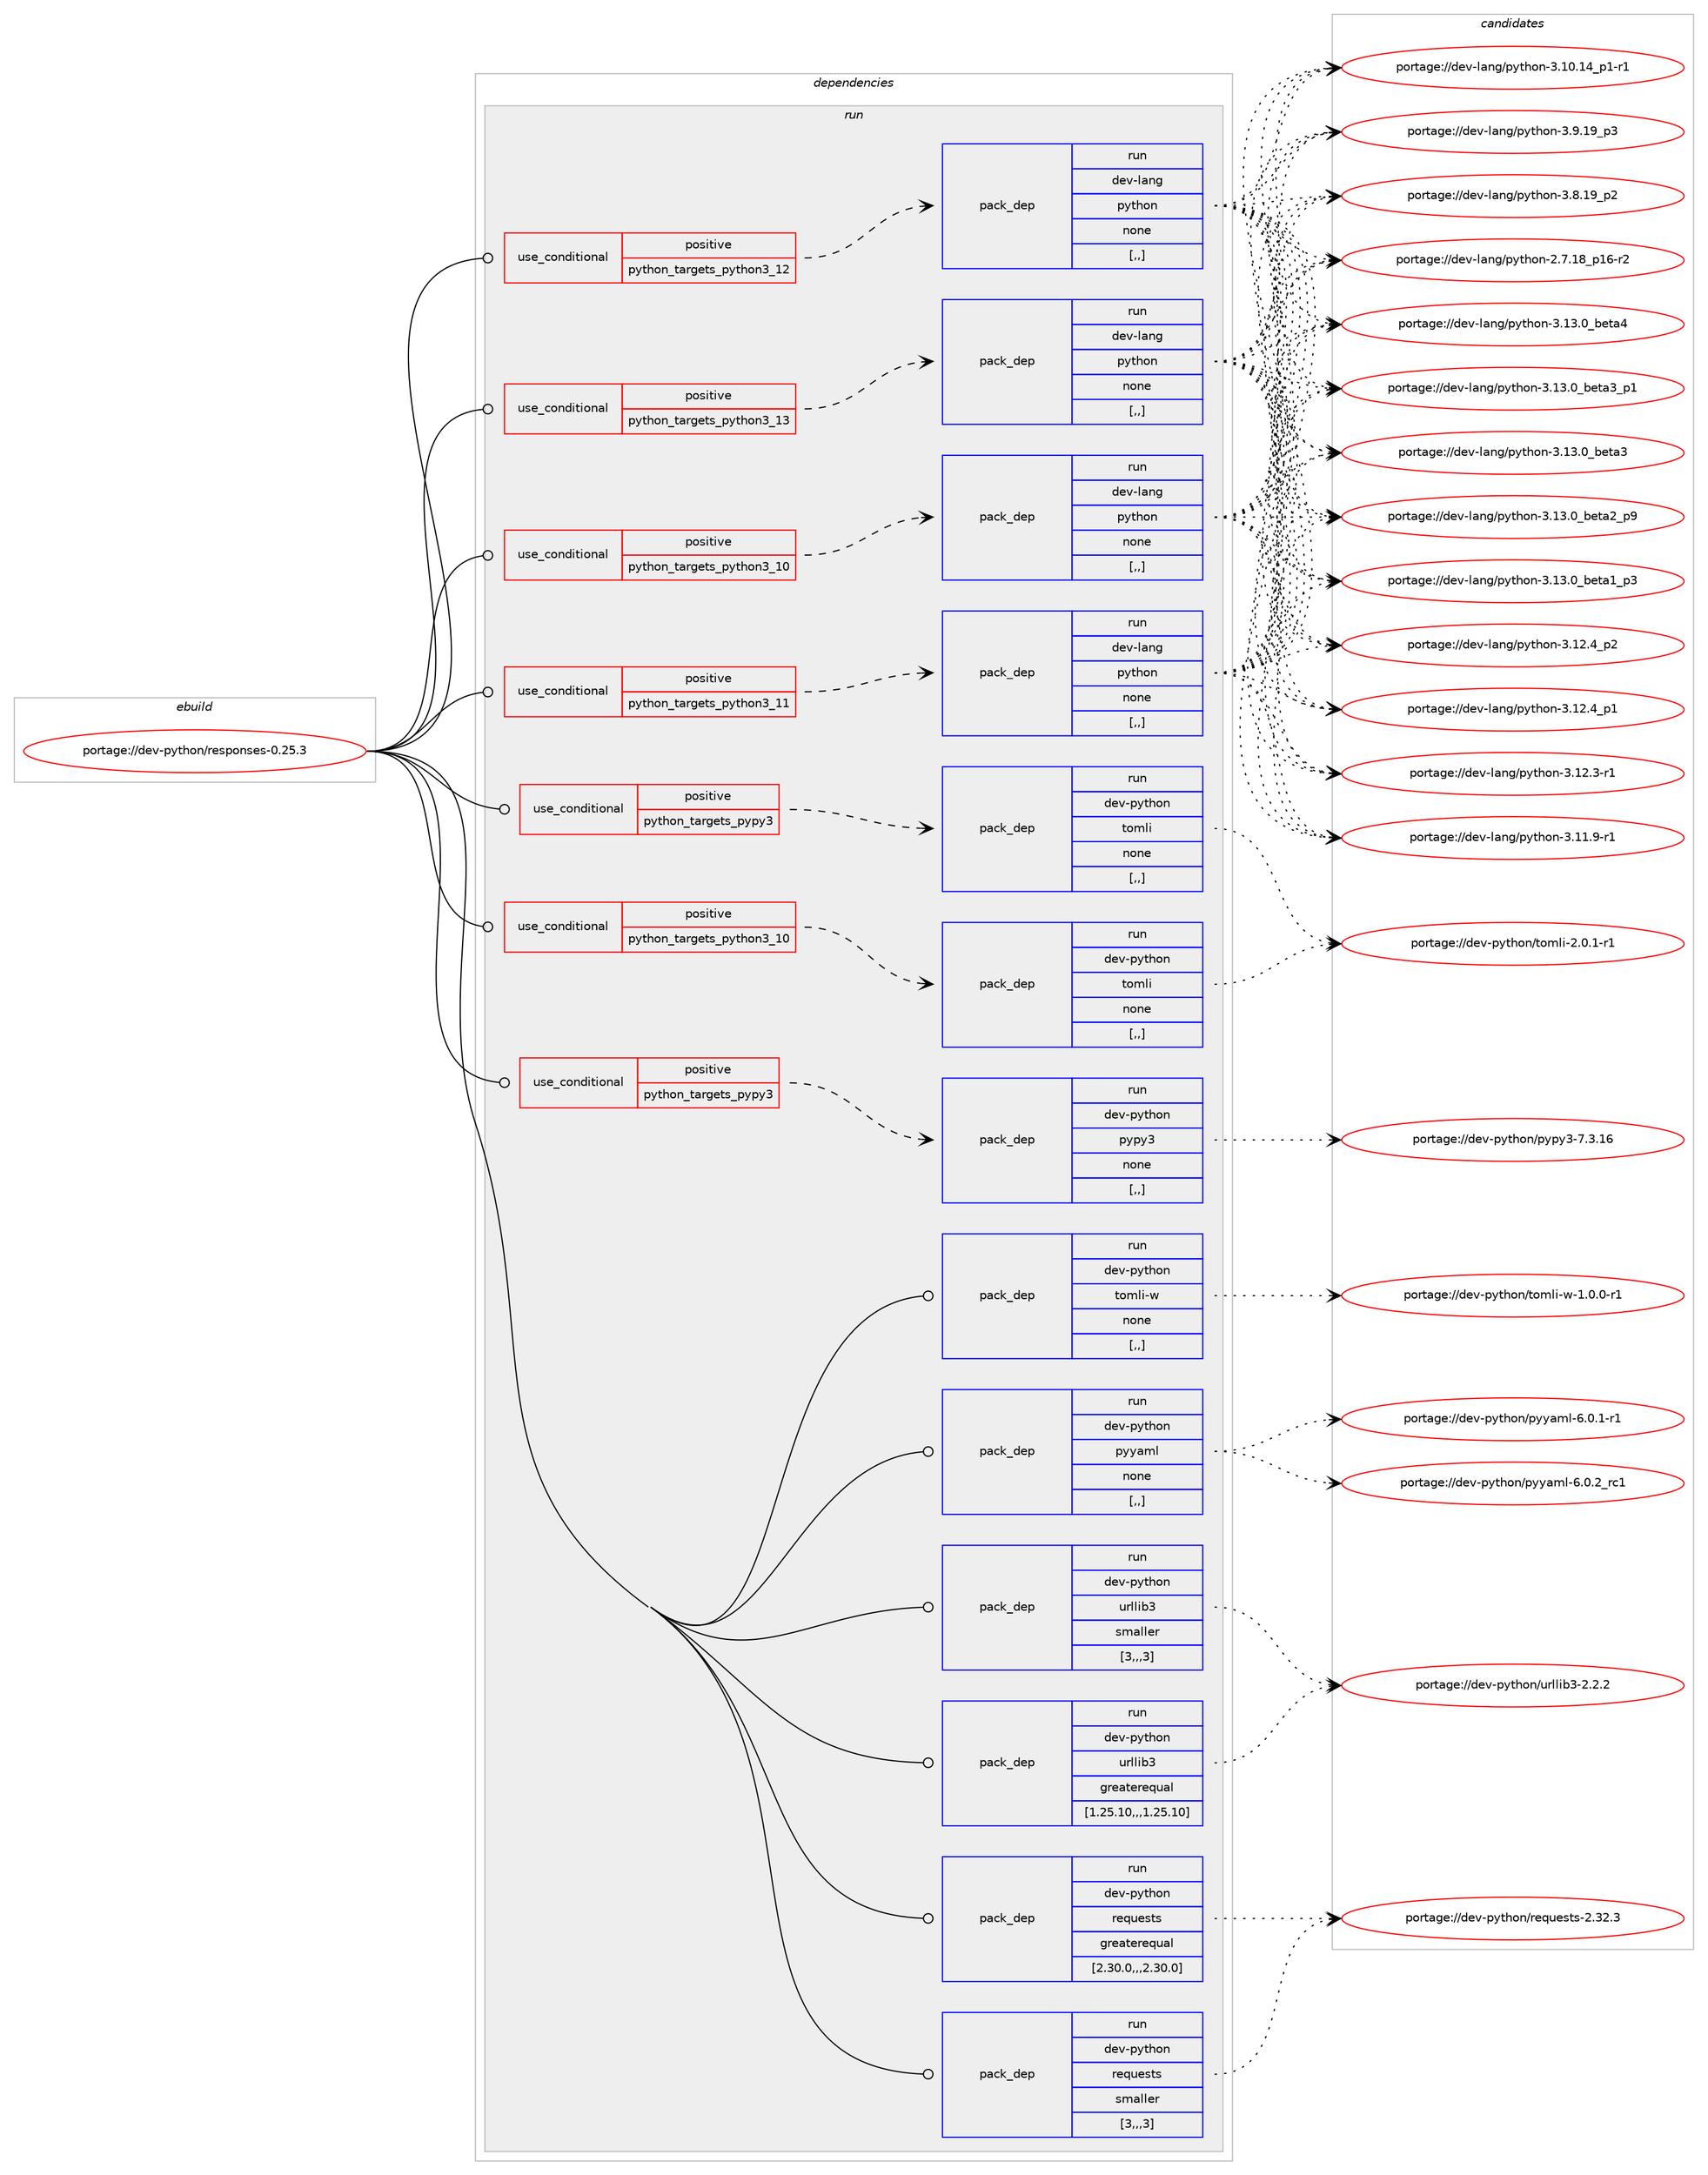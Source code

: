 digraph prolog {

# *************
# Graph options
# *************

newrank=true;
concentrate=true;
compound=true;
graph [rankdir=LR,fontname=Helvetica,fontsize=10,ranksep=1.5];#, ranksep=2.5, nodesep=0.2];
edge  [arrowhead=vee];
node  [fontname=Helvetica,fontsize=10];

# **********
# The ebuild
# **********

subgraph cluster_leftcol {
color=gray;
label=<<i>ebuild</i>>;
id [label="portage://dev-python/responses-0.25.3", color=red, width=4, href="../dev-python/responses-0.25.3.svg"];
}

# ****************
# The dependencies
# ****************

subgraph cluster_midcol {
color=gray;
label=<<i>dependencies</i>>;
subgraph cluster_compile {
fillcolor="#eeeeee";
style=filled;
label=<<i>compile</i>>;
}
subgraph cluster_compileandrun {
fillcolor="#eeeeee";
style=filled;
label=<<i>compile and run</i>>;
}
subgraph cluster_run {
fillcolor="#eeeeee";
style=filled;
label=<<i>run</i>>;
subgraph cond39106 {
dependency162252 [label=<<TABLE BORDER="0" CELLBORDER="1" CELLSPACING="0" CELLPADDING="4"><TR><TD ROWSPAN="3" CELLPADDING="10">use_conditional</TD></TR><TR><TD>positive</TD></TR><TR><TD>python_targets_pypy3</TD></TR></TABLE>>, shape=none, color=red];
subgraph pack121874 {
dependency162253 [label=<<TABLE BORDER="0" CELLBORDER="1" CELLSPACING="0" CELLPADDING="4" WIDTH="220"><TR><TD ROWSPAN="6" CELLPADDING="30">pack_dep</TD></TR><TR><TD WIDTH="110">run</TD></TR><TR><TD>dev-python</TD></TR><TR><TD>pypy3</TD></TR><TR><TD>none</TD></TR><TR><TD>[,,]</TD></TR></TABLE>>, shape=none, color=blue];
}
dependency162252:e -> dependency162253:w [weight=20,style="dashed",arrowhead="vee"];
}
id:e -> dependency162252:w [weight=20,style="solid",arrowhead="odot"];
subgraph cond39107 {
dependency162254 [label=<<TABLE BORDER="0" CELLBORDER="1" CELLSPACING="0" CELLPADDING="4"><TR><TD ROWSPAN="3" CELLPADDING="10">use_conditional</TD></TR><TR><TD>positive</TD></TR><TR><TD>python_targets_pypy3</TD></TR></TABLE>>, shape=none, color=red];
subgraph pack121875 {
dependency162255 [label=<<TABLE BORDER="0" CELLBORDER="1" CELLSPACING="0" CELLPADDING="4" WIDTH="220"><TR><TD ROWSPAN="6" CELLPADDING="30">pack_dep</TD></TR><TR><TD WIDTH="110">run</TD></TR><TR><TD>dev-python</TD></TR><TR><TD>tomli</TD></TR><TR><TD>none</TD></TR><TR><TD>[,,]</TD></TR></TABLE>>, shape=none, color=blue];
}
dependency162254:e -> dependency162255:w [weight=20,style="dashed",arrowhead="vee"];
}
id:e -> dependency162254:w [weight=20,style="solid",arrowhead="odot"];
subgraph cond39108 {
dependency162256 [label=<<TABLE BORDER="0" CELLBORDER="1" CELLSPACING="0" CELLPADDING="4"><TR><TD ROWSPAN="3" CELLPADDING="10">use_conditional</TD></TR><TR><TD>positive</TD></TR><TR><TD>python_targets_python3_10</TD></TR></TABLE>>, shape=none, color=red];
subgraph pack121876 {
dependency162257 [label=<<TABLE BORDER="0" CELLBORDER="1" CELLSPACING="0" CELLPADDING="4" WIDTH="220"><TR><TD ROWSPAN="6" CELLPADDING="30">pack_dep</TD></TR><TR><TD WIDTH="110">run</TD></TR><TR><TD>dev-lang</TD></TR><TR><TD>python</TD></TR><TR><TD>none</TD></TR><TR><TD>[,,]</TD></TR></TABLE>>, shape=none, color=blue];
}
dependency162256:e -> dependency162257:w [weight=20,style="dashed",arrowhead="vee"];
}
id:e -> dependency162256:w [weight=20,style="solid",arrowhead="odot"];
subgraph cond39109 {
dependency162258 [label=<<TABLE BORDER="0" CELLBORDER="1" CELLSPACING="0" CELLPADDING="4"><TR><TD ROWSPAN="3" CELLPADDING="10">use_conditional</TD></TR><TR><TD>positive</TD></TR><TR><TD>python_targets_python3_10</TD></TR></TABLE>>, shape=none, color=red];
subgraph pack121877 {
dependency162259 [label=<<TABLE BORDER="0" CELLBORDER="1" CELLSPACING="0" CELLPADDING="4" WIDTH="220"><TR><TD ROWSPAN="6" CELLPADDING="30">pack_dep</TD></TR><TR><TD WIDTH="110">run</TD></TR><TR><TD>dev-python</TD></TR><TR><TD>tomli</TD></TR><TR><TD>none</TD></TR><TR><TD>[,,]</TD></TR></TABLE>>, shape=none, color=blue];
}
dependency162258:e -> dependency162259:w [weight=20,style="dashed",arrowhead="vee"];
}
id:e -> dependency162258:w [weight=20,style="solid",arrowhead="odot"];
subgraph cond39110 {
dependency162260 [label=<<TABLE BORDER="0" CELLBORDER="1" CELLSPACING="0" CELLPADDING="4"><TR><TD ROWSPAN="3" CELLPADDING="10">use_conditional</TD></TR><TR><TD>positive</TD></TR><TR><TD>python_targets_python3_11</TD></TR></TABLE>>, shape=none, color=red];
subgraph pack121878 {
dependency162261 [label=<<TABLE BORDER="0" CELLBORDER="1" CELLSPACING="0" CELLPADDING="4" WIDTH="220"><TR><TD ROWSPAN="6" CELLPADDING="30">pack_dep</TD></TR><TR><TD WIDTH="110">run</TD></TR><TR><TD>dev-lang</TD></TR><TR><TD>python</TD></TR><TR><TD>none</TD></TR><TR><TD>[,,]</TD></TR></TABLE>>, shape=none, color=blue];
}
dependency162260:e -> dependency162261:w [weight=20,style="dashed",arrowhead="vee"];
}
id:e -> dependency162260:w [weight=20,style="solid",arrowhead="odot"];
subgraph cond39111 {
dependency162262 [label=<<TABLE BORDER="0" CELLBORDER="1" CELLSPACING="0" CELLPADDING="4"><TR><TD ROWSPAN="3" CELLPADDING="10">use_conditional</TD></TR><TR><TD>positive</TD></TR><TR><TD>python_targets_python3_12</TD></TR></TABLE>>, shape=none, color=red];
subgraph pack121879 {
dependency162263 [label=<<TABLE BORDER="0" CELLBORDER="1" CELLSPACING="0" CELLPADDING="4" WIDTH="220"><TR><TD ROWSPAN="6" CELLPADDING="30">pack_dep</TD></TR><TR><TD WIDTH="110">run</TD></TR><TR><TD>dev-lang</TD></TR><TR><TD>python</TD></TR><TR><TD>none</TD></TR><TR><TD>[,,]</TD></TR></TABLE>>, shape=none, color=blue];
}
dependency162262:e -> dependency162263:w [weight=20,style="dashed",arrowhead="vee"];
}
id:e -> dependency162262:w [weight=20,style="solid",arrowhead="odot"];
subgraph cond39112 {
dependency162264 [label=<<TABLE BORDER="0" CELLBORDER="1" CELLSPACING="0" CELLPADDING="4"><TR><TD ROWSPAN="3" CELLPADDING="10">use_conditional</TD></TR><TR><TD>positive</TD></TR><TR><TD>python_targets_python3_13</TD></TR></TABLE>>, shape=none, color=red];
subgraph pack121880 {
dependency162265 [label=<<TABLE BORDER="0" CELLBORDER="1" CELLSPACING="0" CELLPADDING="4" WIDTH="220"><TR><TD ROWSPAN="6" CELLPADDING="30">pack_dep</TD></TR><TR><TD WIDTH="110">run</TD></TR><TR><TD>dev-lang</TD></TR><TR><TD>python</TD></TR><TR><TD>none</TD></TR><TR><TD>[,,]</TD></TR></TABLE>>, shape=none, color=blue];
}
dependency162264:e -> dependency162265:w [weight=20,style="dashed",arrowhead="vee"];
}
id:e -> dependency162264:w [weight=20,style="solid",arrowhead="odot"];
subgraph pack121881 {
dependency162266 [label=<<TABLE BORDER="0" CELLBORDER="1" CELLSPACING="0" CELLPADDING="4" WIDTH="220"><TR><TD ROWSPAN="6" CELLPADDING="30">pack_dep</TD></TR><TR><TD WIDTH="110">run</TD></TR><TR><TD>dev-python</TD></TR><TR><TD>pyyaml</TD></TR><TR><TD>none</TD></TR><TR><TD>[,,]</TD></TR></TABLE>>, shape=none, color=blue];
}
id:e -> dependency162266:w [weight=20,style="solid",arrowhead="odot"];
subgraph pack121882 {
dependency162267 [label=<<TABLE BORDER="0" CELLBORDER="1" CELLSPACING="0" CELLPADDING="4" WIDTH="220"><TR><TD ROWSPAN="6" CELLPADDING="30">pack_dep</TD></TR><TR><TD WIDTH="110">run</TD></TR><TR><TD>dev-python</TD></TR><TR><TD>requests</TD></TR><TR><TD>greaterequal</TD></TR><TR><TD>[2.30.0,,,2.30.0]</TD></TR></TABLE>>, shape=none, color=blue];
}
id:e -> dependency162267:w [weight=20,style="solid",arrowhead="odot"];
subgraph pack121883 {
dependency162268 [label=<<TABLE BORDER="0" CELLBORDER="1" CELLSPACING="0" CELLPADDING="4" WIDTH="220"><TR><TD ROWSPAN="6" CELLPADDING="30">pack_dep</TD></TR><TR><TD WIDTH="110">run</TD></TR><TR><TD>dev-python</TD></TR><TR><TD>requests</TD></TR><TR><TD>smaller</TD></TR><TR><TD>[3,,,3]</TD></TR></TABLE>>, shape=none, color=blue];
}
id:e -> dependency162268:w [weight=20,style="solid",arrowhead="odot"];
subgraph pack121884 {
dependency162269 [label=<<TABLE BORDER="0" CELLBORDER="1" CELLSPACING="0" CELLPADDING="4" WIDTH="220"><TR><TD ROWSPAN="6" CELLPADDING="30">pack_dep</TD></TR><TR><TD WIDTH="110">run</TD></TR><TR><TD>dev-python</TD></TR><TR><TD>tomli-w</TD></TR><TR><TD>none</TD></TR><TR><TD>[,,]</TD></TR></TABLE>>, shape=none, color=blue];
}
id:e -> dependency162269:w [weight=20,style="solid",arrowhead="odot"];
subgraph pack121885 {
dependency162270 [label=<<TABLE BORDER="0" CELLBORDER="1" CELLSPACING="0" CELLPADDING="4" WIDTH="220"><TR><TD ROWSPAN="6" CELLPADDING="30">pack_dep</TD></TR><TR><TD WIDTH="110">run</TD></TR><TR><TD>dev-python</TD></TR><TR><TD>urllib3</TD></TR><TR><TD>greaterequal</TD></TR><TR><TD>[1.25.10,,,1.25.10]</TD></TR></TABLE>>, shape=none, color=blue];
}
id:e -> dependency162270:w [weight=20,style="solid",arrowhead="odot"];
subgraph pack121886 {
dependency162271 [label=<<TABLE BORDER="0" CELLBORDER="1" CELLSPACING="0" CELLPADDING="4" WIDTH="220"><TR><TD ROWSPAN="6" CELLPADDING="30">pack_dep</TD></TR><TR><TD WIDTH="110">run</TD></TR><TR><TD>dev-python</TD></TR><TR><TD>urllib3</TD></TR><TR><TD>smaller</TD></TR><TR><TD>[3,,,3]</TD></TR></TABLE>>, shape=none, color=blue];
}
id:e -> dependency162271:w [weight=20,style="solid",arrowhead="odot"];
}
}

# **************
# The candidates
# **************

subgraph cluster_choices {
rank=same;
color=gray;
label=<<i>candidates</i>>;

subgraph choice121874 {
color=black;
nodesep=1;
choice10010111845112121116104111110471121211121215145554651464954 [label="portage://dev-python/pypy3-7.3.16", color=red, width=4,href="../dev-python/pypy3-7.3.16.svg"];
dependency162253:e -> choice10010111845112121116104111110471121211121215145554651464954:w [style=dotted,weight="100"];
}
subgraph choice121875 {
color=black;
nodesep=1;
choice10010111845112121116104111110471161111091081054550464846494511449 [label="portage://dev-python/tomli-2.0.1-r1", color=red, width=4,href="../dev-python/tomli-2.0.1-r1.svg"];
dependency162255:e -> choice10010111845112121116104111110471161111091081054550464846494511449:w [style=dotted,weight="100"];
}
subgraph choice121876 {
color=black;
nodesep=1;
choice1001011184510897110103471121211161041111104551464951464895981011169752 [label="portage://dev-lang/python-3.13.0_beta4", color=red, width=4,href="../dev-lang/python-3.13.0_beta4.svg"];
choice10010111845108971101034711212111610411111045514649514648959810111697519511249 [label="portage://dev-lang/python-3.13.0_beta3_p1", color=red, width=4,href="../dev-lang/python-3.13.0_beta3_p1.svg"];
choice1001011184510897110103471121211161041111104551464951464895981011169751 [label="portage://dev-lang/python-3.13.0_beta3", color=red, width=4,href="../dev-lang/python-3.13.0_beta3.svg"];
choice10010111845108971101034711212111610411111045514649514648959810111697509511257 [label="portage://dev-lang/python-3.13.0_beta2_p9", color=red, width=4,href="../dev-lang/python-3.13.0_beta2_p9.svg"];
choice10010111845108971101034711212111610411111045514649514648959810111697499511251 [label="portage://dev-lang/python-3.13.0_beta1_p3", color=red, width=4,href="../dev-lang/python-3.13.0_beta1_p3.svg"];
choice100101118451089711010347112121116104111110455146495046529511250 [label="portage://dev-lang/python-3.12.4_p2", color=red, width=4,href="../dev-lang/python-3.12.4_p2.svg"];
choice100101118451089711010347112121116104111110455146495046529511249 [label="portage://dev-lang/python-3.12.4_p1", color=red, width=4,href="../dev-lang/python-3.12.4_p1.svg"];
choice100101118451089711010347112121116104111110455146495046514511449 [label="portage://dev-lang/python-3.12.3-r1", color=red, width=4,href="../dev-lang/python-3.12.3-r1.svg"];
choice100101118451089711010347112121116104111110455146494946574511449 [label="portage://dev-lang/python-3.11.9-r1", color=red, width=4,href="../dev-lang/python-3.11.9-r1.svg"];
choice100101118451089711010347112121116104111110455146494846495295112494511449 [label="portage://dev-lang/python-3.10.14_p1-r1", color=red, width=4,href="../dev-lang/python-3.10.14_p1-r1.svg"];
choice100101118451089711010347112121116104111110455146574649579511251 [label="portage://dev-lang/python-3.9.19_p3", color=red, width=4,href="../dev-lang/python-3.9.19_p3.svg"];
choice100101118451089711010347112121116104111110455146564649579511250 [label="portage://dev-lang/python-3.8.19_p2", color=red, width=4,href="../dev-lang/python-3.8.19_p2.svg"];
choice100101118451089711010347112121116104111110455046554649569511249544511450 [label="portage://dev-lang/python-2.7.18_p16-r2", color=red, width=4,href="../dev-lang/python-2.7.18_p16-r2.svg"];
dependency162257:e -> choice1001011184510897110103471121211161041111104551464951464895981011169752:w [style=dotted,weight="100"];
dependency162257:e -> choice10010111845108971101034711212111610411111045514649514648959810111697519511249:w [style=dotted,weight="100"];
dependency162257:e -> choice1001011184510897110103471121211161041111104551464951464895981011169751:w [style=dotted,weight="100"];
dependency162257:e -> choice10010111845108971101034711212111610411111045514649514648959810111697509511257:w [style=dotted,weight="100"];
dependency162257:e -> choice10010111845108971101034711212111610411111045514649514648959810111697499511251:w [style=dotted,weight="100"];
dependency162257:e -> choice100101118451089711010347112121116104111110455146495046529511250:w [style=dotted,weight="100"];
dependency162257:e -> choice100101118451089711010347112121116104111110455146495046529511249:w [style=dotted,weight="100"];
dependency162257:e -> choice100101118451089711010347112121116104111110455146495046514511449:w [style=dotted,weight="100"];
dependency162257:e -> choice100101118451089711010347112121116104111110455146494946574511449:w [style=dotted,weight="100"];
dependency162257:e -> choice100101118451089711010347112121116104111110455146494846495295112494511449:w [style=dotted,weight="100"];
dependency162257:e -> choice100101118451089711010347112121116104111110455146574649579511251:w [style=dotted,weight="100"];
dependency162257:e -> choice100101118451089711010347112121116104111110455146564649579511250:w [style=dotted,weight="100"];
dependency162257:e -> choice100101118451089711010347112121116104111110455046554649569511249544511450:w [style=dotted,weight="100"];
}
subgraph choice121877 {
color=black;
nodesep=1;
choice10010111845112121116104111110471161111091081054550464846494511449 [label="portage://dev-python/tomli-2.0.1-r1", color=red, width=4,href="../dev-python/tomli-2.0.1-r1.svg"];
dependency162259:e -> choice10010111845112121116104111110471161111091081054550464846494511449:w [style=dotted,weight="100"];
}
subgraph choice121878 {
color=black;
nodesep=1;
choice1001011184510897110103471121211161041111104551464951464895981011169752 [label="portage://dev-lang/python-3.13.0_beta4", color=red, width=4,href="../dev-lang/python-3.13.0_beta4.svg"];
choice10010111845108971101034711212111610411111045514649514648959810111697519511249 [label="portage://dev-lang/python-3.13.0_beta3_p1", color=red, width=4,href="../dev-lang/python-3.13.0_beta3_p1.svg"];
choice1001011184510897110103471121211161041111104551464951464895981011169751 [label="portage://dev-lang/python-3.13.0_beta3", color=red, width=4,href="../dev-lang/python-3.13.0_beta3.svg"];
choice10010111845108971101034711212111610411111045514649514648959810111697509511257 [label="portage://dev-lang/python-3.13.0_beta2_p9", color=red, width=4,href="../dev-lang/python-3.13.0_beta2_p9.svg"];
choice10010111845108971101034711212111610411111045514649514648959810111697499511251 [label="portage://dev-lang/python-3.13.0_beta1_p3", color=red, width=4,href="../dev-lang/python-3.13.0_beta1_p3.svg"];
choice100101118451089711010347112121116104111110455146495046529511250 [label="portage://dev-lang/python-3.12.4_p2", color=red, width=4,href="../dev-lang/python-3.12.4_p2.svg"];
choice100101118451089711010347112121116104111110455146495046529511249 [label="portage://dev-lang/python-3.12.4_p1", color=red, width=4,href="../dev-lang/python-3.12.4_p1.svg"];
choice100101118451089711010347112121116104111110455146495046514511449 [label="portage://dev-lang/python-3.12.3-r1", color=red, width=4,href="../dev-lang/python-3.12.3-r1.svg"];
choice100101118451089711010347112121116104111110455146494946574511449 [label="portage://dev-lang/python-3.11.9-r1", color=red, width=4,href="../dev-lang/python-3.11.9-r1.svg"];
choice100101118451089711010347112121116104111110455146494846495295112494511449 [label="portage://dev-lang/python-3.10.14_p1-r1", color=red, width=4,href="../dev-lang/python-3.10.14_p1-r1.svg"];
choice100101118451089711010347112121116104111110455146574649579511251 [label="portage://dev-lang/python-3.9.19_p3", color=red, width=4,href="../dev-lang/python-3.9.19_p3.svg"];
choice100101118451089711010347112121116104111110455146564649579511250 [label="portage://dev-lang/python-3.8.19_p2", color=red, width=4,href="../dev-lang/python-3.8.19_p2.svg"];
choice100101118451089711010347112121116104111110455046554649569511249544511450 [label="portage://dev-lang/python-2.7.18_p16-r2", color=red, width=4,href="../dev-lang/python-2.7.18_p16-r2.svg"];
dependency162261:e -> choice1001011184510897110103471121211161041111104551464951464895981011169752:w [style=dotted,weight="100"];
dependency162261:e -> choice10010111845108971101034711212111610411111045514649514648959810111697519511249:w [style=dotted,weight="100"];
dependency162261:e -> choice1001011184510897110103471121211161041111104551464951464895981011169751:w [style=dotted,weight="100"];
dependency162261:e -> choice10010111845108971101034711212111610411111045514649514648959810111697509511257:w [style=dotted,weight="100"];
dependency162261:e -> choice10010111845108971101034711212111610411111045514649514648959810111697499511251:w [style=dotted,weight="100"];
dependency162261:e -> choice100101118451089711010347112121116104111110455146495046529511250:w [style=dotted,weight="100"];
dependency162261:e -> choice100101118451089711010347112121116104111110455146495046529511249:w [style=dotted,weight="100"];
dependency162261:e -> choice100101118451089711010347112121116104111110455146495046514511449:w [style=dotted,weight="100"];
dependency162261:e -> choice100101118451089711010347112121116104111110455146494946574511449:w [style=dotted,weight="100"];
dependency162261:e -> choice100101118451089711010347112121116104111110455146494846495295112494511449:w [style=dotted,weight="100"];
dependency162261:e -> choice100101118451089711010347112121116104111110455146574649579511251:w [style=dotted,weight="100"];
dependency162261:e -> choice100101118451089711010347112121116104111110455146564649579511250:w [style=dotted,weight="100"];
dependency162261:e -> choice100101118451089711010347112121116104111110455046554649569511249544511450:w [style=dotted,weight="100"];
}
subgraph choice121879 {
color=black;
nodesep=1;
choice1001011184510897110103471121211161041111104551464951464895981011169752 [label="portage://dev-lang/python-3.13.0_beta4", color=red, width=4,href="../dev-lang/python-3.13.0_beta4.svg"];
choice10010111845108971101034711212111610411111045514649514648959810111697519511249 [label="portage://dev-lang/python-3.13.0_beta3_p1", color=red, width=4,href="../dev-lang/python-3.13.0_beta3_p1.svg"];
choice1001011184510897110103471121211161041111104551464951464895981011169751 [label="portage://dev-lang/python-3.13.0_beta3", color=red, width=4,href="../dev-lang/python-3.13.0_beta3.svg"];
choice10010111845108971101034711212111610411111045514649514648959810111697509511257 [label="portage://dev-lang/python-3.13.0_beta2_p9", color=red, width=4,href="../dev-lang/python-3.13.0_beta2_p9.svg"];
choice10010111845108971101034711212111610411111045514649514648959810111697499511251 [label="portage://dev-lang/python-3.13.0_beta1_p3", color=red, width=4,href="../dev-lang/python-3.13.0_beta1_p3.svg"];
choice100101118451089711010347112121116104111110455146495046529511250 [label="portage://dev-lang/python-3.12.4_p2", color=red, width=4,href="../dev-lang/python-3.12.4_p2.svg"];
choice100101118451089711010347112121116104111110455146495046529511249 [label="portage://dev-lang/python-3.12.4_p1", color=red, width=4,href="../dev-lang/python-3.12.4_p1.svg"];
choice100101118451089711010347112121116104111110455146495046514511449 [label="portage://dev-lang/python-3.12.3-r1", color=red, width=4,href="../dev-lang/python-3.12.3-r1.svg"];
choice100101118451089711010347112121116104111110455146494946574511449 [label="portage://dev-lang/python-3.11.9-r1", color=red, width=4,href="../dev-lang/python-3.11.9-r1.svg"];
choice100101118451089711010347112121116104111110455146494846495295112494511449 [label="portage://dev-lang/python-3.10.14_p1-r1", color=red, width=4,href="../dev-lang/python-3.10.14_p1-r1.svg"];
choice100101118451089711010347112121116104111110455146574649579511251 [label="portage://dev-lang/python-3.9.19_p3", color=red, width=4,href="../dev-lang/python-3.9.19_p3.svg"];
choice100101118451089711010347112121116104111110455146564649579511250 [label="portage://dev-lang/python-3.8.19_p2", color=red, width=4,href="../dev-lang/python-3.8.19_p2.svg"];
choice100101118451089711010347112121116104111110455046554649569511249544511450 [label="portage://dev-lang/python-2.7.18_p16-r2", color=red, width=4,href="../dev-lang/python-2.7.18_p16-r2.svg"];
dependency162263:e -> choice1001011184510897110103471121211161041111104551464951464895981011169752:w [style=dotted,weight="100"];
dependency162263:e -> choice10010111845108971101034711212111610411111045514649514648959810111697519511249:w [style=dotted,weight="100"];
dependency162263:e -> choice1001011184510897110103471121211161041111104551464951464895981011169751:w [style=dotted,weight="100"];
dependency162263:e -> choice10010111845108971101034711212111610411111045514649514648959810111697509511257:w [style=dotted,weight="100"];
dependency162263:e -> choice10010111845108971101034711212111610411111045514649514648959810111697499511251:w [style=dotted,weight="100"];
dependency162263:e -> choice100101118451089711010347112121116104111110455146495046529511250:w [style=dotted,weight="100"];
dependency162263:e -> choice100101118451089711010347112121116104111110455146495046529511249:w [style=dotted,weight="100"];
dependency162263:e -> choice100101118451089711010347112121116104111110455146495046514511449:w [style=dotted,weight="100"];
dependency162263:e -> choice100101118451089711010347112121116104111110455146494946574511449:w [style=dotted,weight="100"];
dependency162263:e -> choice100101118451089711010347112121116104111110455146494846495295112494511449:w [style=dotted,weight="100"];
dependency162263:e -> choice100101118451089711010347112121116104111110455146574649579511251:w [style=dotted,weight="100"];
dependency162263:e -> choice100101118451089711010347112121116104111110455146564649579511250:w [style=dotted,weight="100"];
dependency162263:e -> choice100101118451089711010347112121116104111110455046554649569511249544511450:w [style=dotted,weight="100"];
}
subgraph choice121880 {
color=black;
nodesep=1;
choice1001011184510897110103471121211161041111104551464951464895981011169752 [label="portage://dev-lang/python-3.13.0_beta4", color=red, width=4,href="../dev-lang/python-3.13.0_beta4.svg"];
choice10010111845108971101034711212111610411111045514649514648959810111697519511249 [label="portage://dev-lang/python-3.13.0_beta3_p1", color=red, width=4,href="../dev-lang/python-3.13.0_beta3_p1.svg"];
choice1001011184510897110103471121211161041111104551464951464895981011169751 [label="portage://dev-lang/python-3.13.0_beta3", color=red, width=4,href="../dev-lang/python-3.13.0_beta3.svg"];
choice10010111845108971101034711212111610411111045514649514648959810111697509511257 [label="portage://dev-lang/python-3.13.0_beta2_p9", color=red, width=4,href="../dev-lang/python-3.13.0_beta2_p9.svg"];
choice10010111845108971101034711212111610411111045514649514648959810111697499511251 [label="portage://dev-lang/python-3.13.0_beta1_p3", color=red, width=4,href="../dev-lang/python-3.13.0_beta1_p3.svg"];
choice100101118451089711010347112121116104111110455146495046529511250 [label="portage://dev-lang/python-3.12.4_p2", color=red, width=4,href="../dev-lang/python-3.12.4_p2.svg"];
choice100101118451089711010347112121116104111110455146495046529511249 [label="portage://dev-lang/python-3.12.4_p1", color=red, width=4,href="../dev-lang/python-3.12.4_p1.svg"];
choice100101118451089711010347112121116104111110455146495046514511449 [label="portage://dev-lang/python-3.12.3-r1", color=red, width=4,href="../dev-lang/python-3.12.3-r1.svg"];
choice100101118451089711010347112121116104111110455146494946574511449 [label="portage://dev-lang/python-3.11.9-r1", color=red, width=4,href="../dev-lang/python-3.11.9-r1.svg"];
choice100101118451089711010347112121116104111110455146494846495295112494511449 [label="portage://dev-lang/python-3.10.14_p1-r1", color=red, width=4,href="../dev-lang/python-3.10.14_p1-r1.svg"];
choice100101118451089711010347112121116104111110455146574649579511251 [label="portage://dev-lang/python-3.9.19_p3", color=red, width=4,href="../dev-lang/python-3.9.19_p3.svg"];
choice100101118451089711010347112121116104111110455146564649579511250 [label="portage://dev-lang/python-3.8.19_p2", color=red, width=4,href="../dev-lang/python-3.8.19_p2.svg"];
choice100101118451089711010347112121116104111110455046554649569511249544511450 [label="portage://dev-lang/python-2.7.18_p16-r2", color=red, width=4,href="../dev-lang/python-2.7.18_p16-r2.svg"];
dependency162265:e -> choice1001011184510897110103471121211161041111104551464951464895981011169752:w [style=dotted,weight="100"];
dependency162265:e -> choice10010111845108971101034711212111610411111045514649514648959810111697519511249:w [style=dotted,weight="100"];
dependency162265:e -> choice1001011184510897110103471121211161041111104551464951464895981011169751:w [style=dotted,weight="100"];
dependency162265:e -> choice10010111845108971101034711212111610411111045514649514648959810111697509511257:w [style=dotted,weight="100"];
dependency162265:e -> choice10010111845108971101034711212111610411111045514649514648959810111697499511251:w [style=dotted,weight="100"];
dependency162265:e -> choice100101118451089711010347112121116104111110455146495046529511250:w [style=dotted,weight="100"];
dependency162265:e -> choice100101118451089711010347112121116104111110455146495046529511249:w [style=dotted,weight="100"];
dependency162265:e -> choice100101118451089711010347112121116104111110455146495046514511449:w [style=dotted,weight="100"];
dependency162265:e -> choice100101118451089711010347112121116104111110455146494946574511449:w [style=dotted,weight="100"];
dependency162265:e -> choice100101118451089711010347112121116104111110455146494846495295112494511449:w [style=dotted,weight="100"];
dependency162265:e -> choice100101118451089711010347112121116104111110455146574649579511251:w [style=dotted,weight="100"];
dependency162265:e -> choice100101118451089711010347112121116104111110455146564649579511250:w [style=dotted,weight="100"];
dependency162265:e -> choice100101118451089711010347112121116104111110455046554649569511249544511450:w [style=dotted,weight="100"];
}
subgraph choice121881 {
color=black;
nodesep=1;
choice100101118451121211161041111104711212112197109108455446484650951149949 [label="portage://dev-python/pyyaml-6.0.2_rc1", color=red, width=4,href="../dev-python/pyyaml-6.0.2_rc1.svg"];
choice1001011184511212111610411111047112121121971091084554464846494511449 [label="portage://dev-python/pyyaml-6.0.1-r1", color=red, width=4,href="../dev-python/pyyaml-6.0.1-r1.svg"];
dependency162266:e -> choice100101118451121211161041111104711212112197109108455446484650951149949:w [style=dotted,weight="100"];
dependency162266:e -> choice1001011184511212111610411111047112121121971091084554464846494511449:w [style=dotted,weight="100"];
}
subgraph choice121882 {
color=black;
nodesep=1;
choice100101118451121211161041111104711410111311710111511611545504651504651 [label="portage://dev-python/requests-2.32.3", color=red, width=4,href="../dev-python/requests-2.32.3.svg"];
dependency162267:e -> choice100101118451121211161041111104711410111311710111511611545504651504651:w [style=dotted,weight="100"];
}
subgraph choice121883 {
color=black;
nodesep=1;
choice100101118451121211161041111104711410111311710111511611545504651504651 [label="portage://dev-python/requests-2.32.3", color=red, width=4,href="../dev-python/requests-2.32.3.svg"];
dependency162268:e -> choice100101118451121211161041111104711410111311710111511611545504651504651:w [style=dotted,weight="100"];
}
subgraph choice121884 {
color=black;
nodesep=1;
choice1001011184511212111610411111047116111109108105451194549464846484511449 [label="portage://dev-python/tomli-w-1.0.0-r1", color=red, width=4,href="../dev-python/tomli-w-1.0.0-r1.svg"];
dependency162269:e -> choice1001011184511212111610411111047116111109108105451194549464846484511449:w [style=dotted,weight="100"];
}
subgraph choice121885 {
color=black;
nodesep=1;
choice10010111845112121116104111110471171141081081059851455046504650 [label="portage://dev-python/urllib3-2.2.2", color=red, width=4,href="../dev-python/urllib3-2.2.2.svg"];
dependency162270:e -> choice10010111845112121116104111110471171141081081059851455046504650:w [style=dotted,weight="100"];
}
subgraph choice121886 {
color=black;
nodesep=1;
choice10010111845112121116104111110471171141081081059851455046504650 [label="portage://dev-python/urllib3-2.2.2", color=red, width=4,href="../dev-python/urllib3-2.2.2.svg"];
dependency162271:e -> choice10010111845112121116104111110471171141081081059851455046504650:w [style=dotted,weight="100"];
}
}

}
